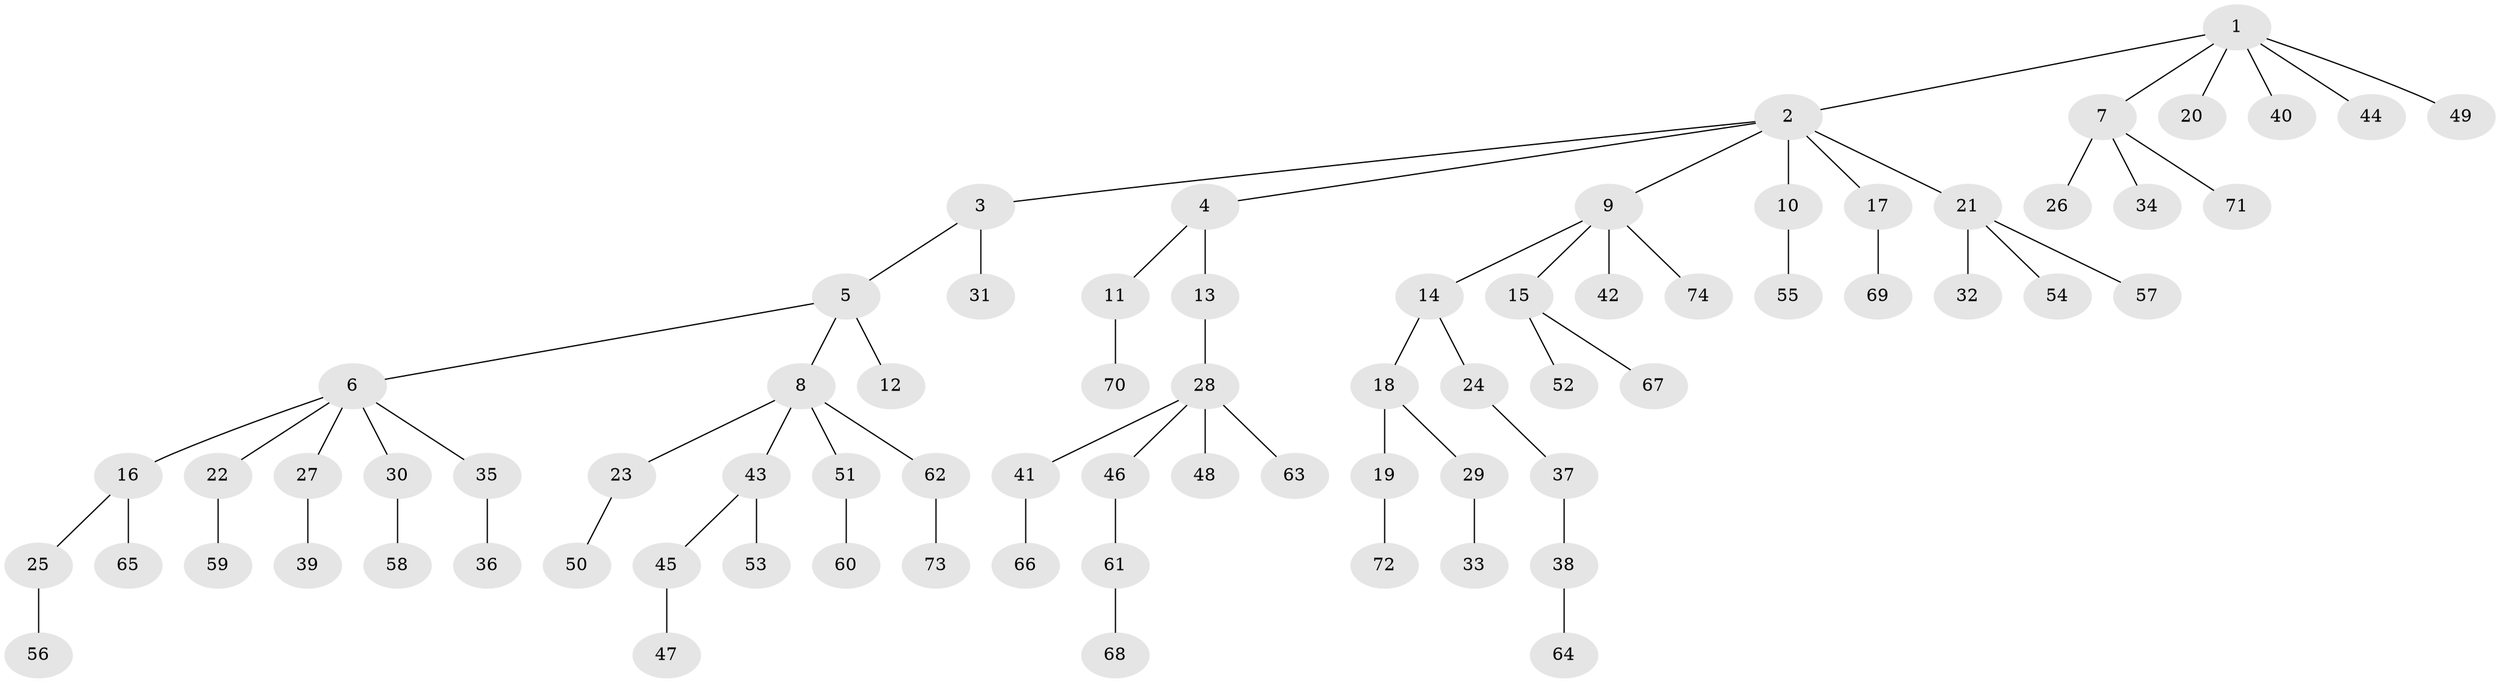 // Generated by graph-tools (version 1.1) at 2025/11/02/27/25 16:11:25]
// undirected, 74 vertices, 73 edges
graph export_dot {
graph [start="1"]
  node [color=gray90,style=filled];
  1;
  2;
  3;
  4;
  5;
  6;
  7;
  8;
  9;
  10;
  11;
  12;
  13;
  14;
  15;
  16;
  17;
  18;
  19;
  20;
  21;
  22;
  23;
  24;
  25;
  26;
  27;
  28;
  29;
  30;
  31;
  32;
  33;
  34;
  35;
  36;
  37;
  38;
  39;
  40;
  41;
  42;
  43;
  44;
  45;
  46;
  47;
  48;
  49;
  50;
  51;
  52;
  53;
  54;
  55;
  56;
  57;
  58;
  59;
  60;
  61;
  62;
  63;
  64;
  65;
  66;
  67;
  68;
  69;
  70;
  71;
  72;
  73;
  74;
  1 -- 2;
  1 -- 7;
  1 -- 20;
  1 -- 40;
  1 -- 44;
  1 -- 49;
  2 -- 3;
  2 -- 4;
  2 -- 9;
  2 -- 10;
  2 -- 17;
  2 -- 21;
  3 -- 5;
  3 -- 31;
  4 -- 11;
  4 -- 13;
  5 -- 6;
  5 -- 8;
  5 -- 12;
  6 -- 16;
  6 -- 22;
  6 -- 27;
  6 -- 30;
  6 -- 35;
  7 -- 26;
  7 -- 34;
  7 -- 71;
  8 -- 23;
  8 -- 43;
  8 -- 51;
  8 -- 62;
  9 -- 14;
  9 -- 15;
  9 -- 42;
  9 -- 74;
  10 -- 55;
  11 -- 70;
  13 -- 28;
  14 -- 18;
  14 -- 24;
  15 -- 52;
  15 -- 67;
  16 -- 25;
  16 -- 65;
  17 -- 69;
  18 -- 19;
  18 -- 29;
  19 -- 72;
  21 -- 32;
  21 -- 54;
  21 -- 57;
  22 -- 59;
  23 -- 50;
  24 -- 37;
  25 -- 56;
  27 -- 39;
  28 -- 41;
  28 -- 46;
  28 -- 48;
  28 -- 63;
  29 -- 33;
  30 -- 58;
  35 -- 36;
  37 -- 38;
  38 -- 64;
  41 -- 66;
  43 -- 45;
  43 -- 53;
  45 -- 47;
  46 -- 61;
  51 -- 60;
  61 -- 68;
  62 -- 73;
}
